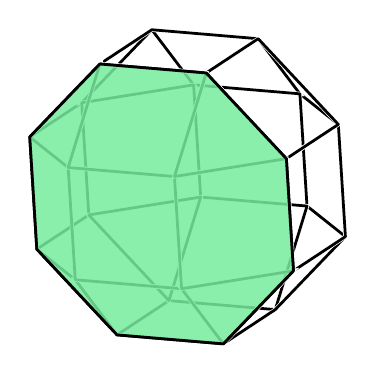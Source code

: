 % polymake for julian
% Fri Jul  6 09:28:15 2018
% unnamed

\begin{tikzpicture}[x  = {(0.9cm,-0.076cm)},
                    y  = {(-0.06cm,0.95cm)},
                    z  = {(-0.44cm,-0.29cm)},
                    scale = .75,
                    color = {lightgray}]


  % DEF POINTS
  \coordinate (v0_unnamed__1) at (2.414, 1, 1);
  \coordinate (v1_unnamed__1) at (1, 2.414, 1);
  \coordinate (v2_unnamed__1) at (2.414, 1, -1);
  \coordinate (v3_unnamed__1) at (1, 1, 2.414);
  \coordinate (v4_unnamed__1) at (1, 2.414, -1);
  \coordinate (v5_unnamed__1) at (2.414, -1, 1);
  \coordinate (v6_unnamed__1) at (1, 1, -2.414);
  \coordinate (v7_unnamed__1) at (1, -1, 2.414);
  \coordinate (v8_unnamed__1) at (-1, 2.414, 1);
  \coordinate (v9_unnamed__1) at (2.414, -1, -1);
  \coordinate (v10_unnamed__1) at (1, -2.414, 1);
  \coordinate (v11_unnamed__1) at (-1, 1, 2.414);
  \coordinate (v12_unnamed__1) at (1, -1, -2.414);
  \coordinate (v13_unnamed__1) at (-1, 2.414, -1);
  \coordinate (v14_unnamed__1) at (-2.414, 1, 1);
  \coordinate (v15_unnamed__1) at (1, -2.414, -1);
  \coordinate (v16_unnamed__1) at (-1, 1, -2.414);
  \coordinate (v17_unnamed__1) at (-1, -1, 2.414);
  \coordinate (v18_unnamed__1) at (-2.414, 1, -1);
  \coordinate (v19_unnamed__1) at (-1, -2.414, 1);
  \coordinate (v20_unnamed__1) at (-1, -1, -2.414);
  \coordinate (v21_unnamed__1) at (-2.414, -1, 1);
  \coordinate (v22_unnamed__1) at (-1, -2.414, -1);
  \coordinate (v23_unnamed__1) at (-2.414, -1, -1);


  % EDGES STYLE
  \definecolor{edgecolor_unnamed__1}{rgb}{ 0,0,0 }
  \tikzstyle{facestyle_unnamed__1} = [fill=none, fill opacity=0.85, preaction={draw=white, line cap=round, line width=1.5 pt}, draw=edgecolor_unnamed__1, line width=1 pt, line cap=round, line join=round]


  % FACES and EDGES and POINTS in the right order
  \draw[facestyle_unnamed__1] (v2_unnamed__1) -- (v6_unnamed__1) -- (v4_unnamed__1) -- (v2_unnamed__1) -- cycle;
  \draw[facestyle_unnamed__1] (v18_unnamed__1) -- (v14_unnamed__1) -- (v8_unnamed__1) -- (v13_unnamed__1) -- (v18_unnamed__1) -- cycle;
  \draw[facestyle_unnamed__1] (v15_unnamed__1) -- (v10_unnamed__1) -- (v19_unnamed__1) -- (v22_unnamed__1) -- (v15_unnamed__1) -- cycle;
  \draw[facestyle_unnamed__1] (v2_unnamed__1) -- (v9_unnamed__1) -- (v12_unnamed__1) -- (v6_unnamed__1) -- (v2_unnamed__1) -- cycle;
  \draw[facestyle_unnamed__1] (v18_unnamed__1) -- (v23_unnamed__1) -- (v21_unnamed__1) -- (v14_unnamed__1) -- (v18_unnamed__1) -- cycle;
  \draw[facestyle_unnamed__1] (v6_unnamed__1) -- (v16_unnamed__1) -- (v13_unnamed__1) -- (v4_unnamed__1) -- (v6_unnamed__1) -- cycle;
  \draw[facestyle_unnamed__1] (v12_unnamed__1) -- (v9_unnamed__1) -- (v15_unnamed__1) -- (v12_unnamed__1) -- cycle;
  \draw[facestyle_unnamed__1] (v22_unnamed__1) -- (v19_unnamed__1) -- (v21_unnamed__1) -- (v23_unnamed__1) -- (v22_unnamed__1) -- cycle;
  \draw[facestyle_unnamed__1] (v6_unnamed__1) -- (v12_unnamed__1) -- (v20_unnamed__1) -- (v16_unnamed__1) -- (v6_unnamed__1) -- cycle;


  %POINTS


  %FACETS
  \draw[facestyle_unnamed__1] (v16_unnamed__1) -- (v18_unnamed__1) -- (v13_unnamed__1) -- (v16_unnamed__1) -- cycle;
  \draw[facestyle_unnamed__1] (v12_unnamed__1) -- (v15_unnamed__1) -- (v22_unnamed__1) -- (v20_unnamed__1) -- (v12_unnamed__1) -- cycle;


  %POINTS


  %FACETS
  \draw[facestyle_unnamed__1] (v16_unnamed__1) -- (v20_unnamed__1) -- (v23_unnamed__1) -- (v18_unnamed__1) -- (v16_unnamed__1) -- cycle;


  %POINTS


  %FACETS
  \draw[facestyle_unnamed__1] (v20_unnamed__1) -- (v22_unnamed__1) -- (v23_unnamed__1) -- (v20_unnamed__1) -- cycle;


  %POINTS


  %FACETS
  \draw[facestyle_unnamed__1] (v19_unnamed__1) -- (v17_unnamed__1) -- (v21_unnamed__1) -- (v19_unnamed__1) -- cycle;
  \draw[facestyle_unnamed__1] (v15_unnamed__1) -- (v9_unnamed__1) -- (v5_unnamed__1) -- (v10_unnamed__1) -- (v15_unnamed__1) -- cycle;


  %POINTS


  %FACETS
  \draw[facestyle_unnamed__1] (v4_unnamed__1) -- (v13_unnamed__1) -- (v8_unnamed__1) -- (v1_unnamed__1) -- (v4_unnamed__1) -- cycle;


  %POINTS


  %FACETS
  \draw[facestyle_unnamed__1] (v14_unnamed__1) -- (v21_unnamed__1) -- (v17_unnamed__1) -- (v11_unnamed__1) -- (v14_unnamed__1) -- cycle;


  %POINTS


  %FACETS
  \draw[facestyle_unnamed__1] (v5_unnamed__1) -- (v9_unnamed__1) -- (v2_unnamed__1) -- (v0_unnamed__1) -- (v5_unnamed__1) -- cycle;


  %POINTS


  %FACETS
  \draw[facestyle_unnamed__1] (v10_unnamed__1) -- (v7_unnamed__1) -- (v17_unnamed__1) -- (v19_unnamed__1) -- (v10_unnamed__1) -- cycle;


  %POINTS


  %FACETS
  \draw[facestyle_unnamed__1] (v14_unnamed__1) -- (v11_unnamed__1) -- (v8_unnamed__1) -- (v14_unnamed__1) -- cycle;


  %POINTS


  %FACETS
  \draw[facestyle_unnamed__1] (v2_unnamed__1) -- (v4_unnamed__1) -- (v1_unnamed__1) -- (v0_unnamed__1) -- (v2_unnamed__1) -- cycle;


  %POINTS


  %FACETS
  \draw[facestyle_unnamed__1] (v7_unnamed__1) -- (v3_unnamed__1) -- (v11_unnamed__1) -- (v17_unnamed__1) -- (v7_unnamed__1) -- cycle;


  %POINTS


  %FACETS
  \draw[facestyle_unnamed__1] (v10_unnamed__1) -- (v5_unnamed__1) -- (v7_unnamed__1) -- (v10_unnamed__1) -- cycle;


  %POINTS


  %FACETS
  \draw[facestyle_unnamed__1] (v1_unnamed__1) -- (v8_unnamed__1) -- (v11_unnamed__1) -- (v3_unnamed__1) -- (v1_unnamed__1) -- cycle;


  %POINTS


  %FACETS
  \draw[facestyle_unnamed__1] (v5_unnamed__1) -- (v0_unnamed__1) -- (v3_unnamed__1) -- (v7_unnamed__1) -- (v5_unnamed__1) -- cycle;


  %POINTS


  %FACETS
  \draw[facestyle_unnamed__1] (v0_unnamed__1) -- (v1_unnamed__1) -- (v3_unnamed__1) -- (v0_unnamed__1) -- cycle;


  %POINTS


  %FACETS

  % DEF POINTS
  \coordinate (v0_unnamed__2) at (2.414, 1, 1);
  \coordinate (v1_unnamed__2) at (1, 2.414, 1);
  \coordinate (v2_unnamed__2) at (2.414, -1, 1);
  \coordinate (v3_unnamed__2) at (-1, 2.414, 1);
  \coordinate (v4_unnamed__2) at (1, -2.414, 1);
  \coordinate (v5_unnamed__2) at (-2.414, 1, 1);
  \coordinate (v6_unnamed__2) at (-1, -2.414, 1);
  \coordinate (v7_unnamed__2) at (-2.414, -1, 1);


  % EDGES STYLE
  \definecolor{edgecolor_unnamed__2}{rgb}{ 0,0,0 }

  % FACES STYLE
  \definecolor{facetcolor_unnamed__2}{rgb}{ 0.467,0.925,0.62 }

  \tikzstyle{facestyle_unnamed__2} = [fill=facetcolor_unnamed__2, fill opacity=0.85, draw=edgecolor_unnamed__2, line width=1 pt, line cap=round, line join=round]


  % FACES and EDGES and POINTS in the right order
  \draw[facestyle_unnamed__2] (v5_unnamed__2) -- (v3_unnamed__2) -- (v1_unnamed__2) -- (v0_unnamed__2) -- (v2_unnamed__2) -- (v4_unnamed__2) -- (v6_unnamed__2) -- (v7_unnamed__2) -- (v5_unnamed__2) -- cycle;


  %POINTS


  %FACETS

\end{tikzpicture}
